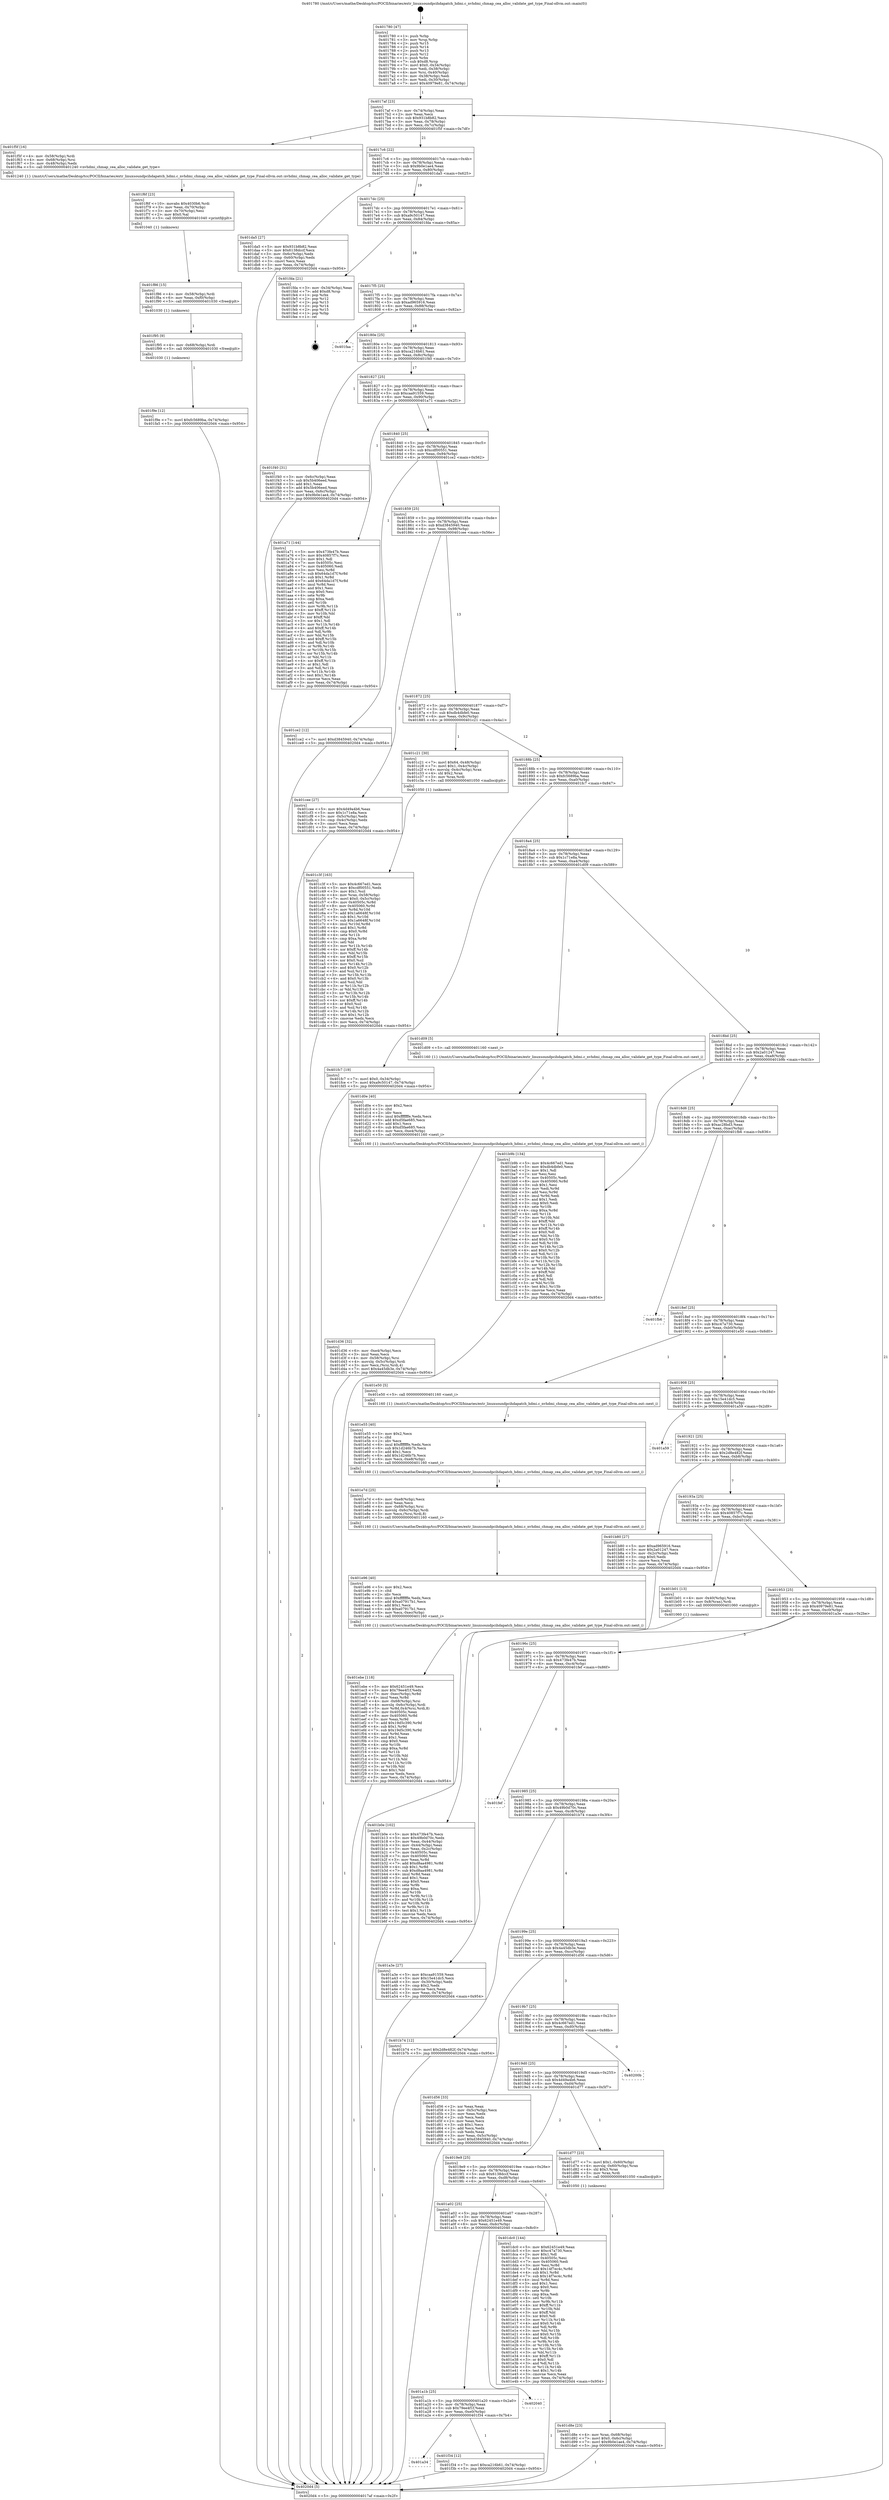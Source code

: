 digraph "0x401780" {
  label = "0x401780 (/mnt/c/Users/mathe/Desktop/tcc/POCII/binaries/extr_linuxsoundpcihdapatch_hdmi.c_nvhdmi_chmap_cea_alloc_validate_get_type_Final-ollvm.out::main(0))"
  labelloc = "t"
  node[shape=record]

  Entry [label="",width=0.3,height=0.3,shape=circle,fillcolor=black,style=filled]
  "0x4017af" [label="{
     0x4017af [23]\l
     | [instrs]\l
     &nbsp;&nbsp;0x4017af \<+3\>: mov -0x74(%rbp),%eax\l
     &nbsp;&nbsp;0x4017b2 \<+2\>: mov %eax,%ecx\l
     &nbsp;&nbsp;0x4017b4 \<+6\>: sub $0x931b8b82,%ecx\l
     &nbsp;&nbsp;0x4017ba \<+3\>: mov %eax,-0x78(%rbp)\l
     &nbsp;&nbsp;0x4017bd \<+3\>: mov %ecx,-0x7c(%rbp)\l
     &nbsp;&nbsp;0x4017c0 \<+6\>: je 0000000000401f5f \<main+0x7df\>\l
  }"]
  "0x401f5f" [label="{
     0x401f5f [16]\l
     | [instrs]\l
     &nbsp;&nbsp;0x401f5f \<+4\>: mov -0x58(%rbp),%rdi\l
     &nbsp;&nbsp;0x401f63 \<+4\>: mov -0x68(%rbp),%rsi\l
     &nbsp;&nbsp;0x401f67 \<+3\>: mov -0x48(%rbp),%edx\l
     &nbsp;&nbsp;0x401f6a \<+5\>: call 0000000000401240 \<nvhdmi_chmap_cea_alloc_validate_get_type\>\l
     | [calls]\l
     &nbsp;&nbsp;0x401240 \{1\} (/mnt/c/Users/mathe/Desktop/tcc/POCII/binaries/extr_linuxsoundpcihdapatch_hdmi.c_nvhdmi_chmap_cea_alloc_validate_get_type_Final-ollvm.out::nvhdmi_chmap_cea_alloc_validate_get_type)\l
  }"]
  "0x4017c6" [label="{
     0x4017c6 [22]\l
     | [instrs]\l
     &nbsp;&nbsp;0x4017c6 \<+5\>: jmp 00000000004017cb \<main+0x4b\>\l
     &nbsp;&nbsp;0x4017cb \<+3\>: mov -0x78(%rbp),%eax\l
     &nbsp;&nbsp;0x4017ce \<+5\>: sub $0x9b0e1ae4,%eax\l
     &nbsp;&nbsp;0x4017d3 \<+3\>: mov %eax,-0x80(%rbp)\l
     &nbsp;&nbsp;0x4017d6 \<+6\>: je 0000000000401da5 \<main+0x625\>\l
  }"]
  Exit [label="",width=0.3,height=0.3,shape=circle,fillcolor=black,style=filled,peripheries=2]
  "0x401da5" [label="{
     0x401da5 [27]\l
     | [instrs]\l
     &nbsp;&nbsp;0x401da5 \<+5\>: mov $0x931b8b82,%eax\l
     &nbsp;&nbsp;0x401daa \<+5\>: mov $0x6138dccf,%ecx\l
     &nbsp;&nbsp;0x401daf \<+3\>: mov -0x6c(%rbp),%edx\l
     &nbsp;&nbsp;0x401db2 \<+3\>: cmp -0x60(%rbp),%edx\l
     &nbsp;&nbsp;0x401db5 \<+3\>: cmovl %ecx,%eax\l
     &nbsp;&nbsp;0x401db8 \<+3\>: mov %eax,-0x74(%rbp)\l
     &nbsp;&nbsp;0x401dbb \<+5\>: jmp 00000000004020d4 \<main+0x954\>\l
  }"]
  "0x4017dc" [label="{
     0x4017dc [25]\l
     | [instrs]\l
     &nbsp;&nbsp;0x4017dc \<+5\>: jmp 00000000004017e1 \<main+0x61\>\l
     &nbsp;&nbsp;0x4017e1 \<+3\>: mov -0x78(%rbp),%eax\l
     &nbsp;&nbsp;0x4017e4 \<+5\>: sub $0xa9c50147,%eax\l
     &nbsp;&nbsp;0x4017e9 \<+6\>: mov %eax,-0x84(%rbp)\l
     &nbsp;&nbsp;0x4017ef \<+6\>: je 0000000000401fda \<main+0x85a\>\l
  }"]
  "0x401f9e" [label="{
     0x401f9e [12]\l
     | [instrs]\l
     &nbsp;&nbsp;0x401f9e \<+7\>: movl $0xfc5689ba,-0x74(%rbp)\l
     &nbsp;&nbsp;0x401fa5 \<+5\>: jmp 00000000004020d4 \<main+0x954\>\l
  }"]
  "0x401fda" [label="{
     0x401fda [21]\l
     | [instrs]\l
     &nbsp;&nbsp;0x401fda \<+3\>: mov -0x34(%rbp),%eax\l
     &nbsp;&nbsp;0x401fdd \<+7\>: add $0xd8,%rsp\l
     &nbsp;&nbsp;0x401fe4 \<+1\>: pop %rbx\l
     &nbsp;&nbsp;0x401fe5 \<+2\>: pop %r12\l
     &nbsp;&nbsp;0x401fe7 \<+2\>: pop %r13\l
     &nbsp;&nbsp;0x401fe9 \<+2\>: pop %r14\l
     &nbsp;&nbsp;0x401feb \<+2\>: pop %r15\l
     &nbsp;&nbsp;0x401fed \<+1\>: pop %rbp\l
     &nbsp;&nbsp;0x401fee \<+1\>: ret\l
  }"]
  "0x4017f5" [label="{
     0x4017f5 [25]\l
     | [instrs]\l
     &nbsp;&nbsp;0x4017f5 \<+5\>: jmp 00000000004017fa \<main+0x7a\>\l
     &nbsp;&nbsp;0x4017fa \<+3\>: mov -0x78(%rbp),%eax\l
     &nbsp;&nbsp;0x4017fd \<+5\>: sub $0xad965916,%eax\l
     &nbsp;&nbsp;0x401802 \<+6\>: mov %eax,-0x88(%rbp)\l
     &nbsp;&nbsp;0x401808 \<+6\>: je 0000000000401faa \<main+0x82a\>\l
  }"]
  "0x401f95" [label="{
     0x401f95 [9]\l
     | [instrs]\l
     &nbsp;&nbsp;0x401f95 \<+4\>: mov -0x68(%rbp),%rdi\l
     &nbsp;&nbsp;0x401f99 \<+5\>: call 0000000000401030 \<free@plt\>\l
     | [calls]\l
     &nbsp;&nbsp;0x401030 \{1\} (unknown)\l
  }"]
  "0x401faa" [label="{
     0x401faa\l
  }", style=dashed]
  "0x40180e" [label="{
     0x40180e [25]\l
     | [instrs]\l
     &nbsp;&nbsp;0x40180e \<+5\>: jmp 0000000000401813 \<main+0x93\>\l
     &nbsp;&nbsp;0x401813 \<+3\>: mov -0x78(%rbp),%eax\l
     &nbsp;&nbsp;0x401816 \<+5\>: sub $0xca216b61,%eax\l
     &nbsp;&nbsp;0x40181b \<+6\>: mov %eax,-0x8c(%rbp)\l
     &nbsp;&nbsp;0x401821 \<+6\>: je 0000000000401f40 \<main+0x7c0\>\l
  }"]
  "0x401f86" [label="{
     0x401f86 [15]\l
     | [instrs]\l
     &nbsp;&nbsp;0x401f86 \<+4\>: mov -0x58(%rbp),%rdi\l
     &nbsp;&nbsp;0x401f8a \<+6\>: mov %eax,-0xf0(%rbp)\l
     &nbsp;&nbsp;0x401f90 \<+5\>: call 0000000000401030 \<free@plt\>\l
     | [calls]\l
     &nbsp;&nbsp;0x401030 \{1\} (unknown)\l
  }"]
  "0x401f40" [label="{
     0x401f40 [31]\l
     | [instrs]\l
     &nbsp;&nbsp;0x401f40 \<+3\>: mov -0x6c(%rbp),%eax\l
     &nbsp;&nbsp;0x401f43 \<+5\>: sub $0x5b406eed,%eax\l
     &nbsp;&nbsp;0x401f48 \<+3\>: add $0x1,%eax\l
     &nbsp;&nbsp;0x401f4b \<+5\>: add $0x5b406eed,%eax\l
     &nbsp;&nbsp;0x401f50 \<+3\>: mov %eax,-0x6c(%rbp)\l
     &nbsp;&nbsp;0x401f53 \<+7\>: movl $0x9b0e1ae4,-0x74(%rbp)\l
     &nbsp;&nbsp;0x401f5a \<+5\>: jmp 00000000004020d4 \<main+0x954\>\l
  }"]
  "0x401827" [label="{
     0x401827 [25]\l
     | [instrs]\l
     &nbsp;&nbsp;0x401827 \<+5\>: jmp 000000000040182c \<main+0xac\>\l
     &nbsp;&nbsp;0x40182c \<+3\>: mov -0x78(%rbp),%eax\l
     &nbsp;&nbsp;0x40182f \<+5\>: sub $0xcaa91559,%eax\l
     &nbsp;&nbsp;0x401834 \<+6\>: mov %eax,-0x90(%rbp)\l
     &nbsp;&nbsp;0x40183a \<+6\>: je 0000000000401a71 \<main+0x2f1\>\l
  }"]
  "0x401f6f" [label="{
     0x401f6f [23]\l
     | [instrs]\l
     &nbsp;&nbsp;0x401f6f \<+10\>: movabs $0x4030b6,%rdi\l
     &nbsp;&nbsp;0x401f79 \<+3\>: mov %eax,-0x70(%rbp)\l
     &nbsp;&nbsp;0x401f7c \<+3\>: mov -0x70(%rbp),%esi\l
     &nbsp;&nbsp;0x401f7f \<+2\>: mov $0x0,%al\l
     &nbsp;&nbsp;0x401f81 \<+5\>: call 0000000000401040 \<printf@plt\>\l
     | [calls]\l
     &nbsp;&nbsp;0x401040 \{1\} (unknown)\l
  }"]
  "0x401a71" [label="{
     0x401a71 [144]\l
     | [instrs]\l
     &nbsp;&nbsp;0x401a71 \<+5\>: mov $0x473fe47b,%eax\l
     &nbsp;&nbsp;0x401a76 \<+5\>: mov $0x40857f7c,%ecx\l
     &nbsp;&nbsp;0x401a7b \<+2\>: mov $0x1,%dl\l
     &nbsp;&nbsp;0x401a7d \<+7\>: mov 0x40505c,%esi\l
     &nbsp;&nbsp;0x401a84 \<+7\>: mov 0x405060,%edi\l
     &nbsp;&nbsp;0x401a8b \<+3\>: mov %esi,%r8d\l
     &nbsp;&nbsp;0x401a8e \<+7\>: sub $0x64da1d7f,%r8d\l
     &nbsp;&nbsp;0x401a95 \<+4\>: sub $0x1,%r8d\l
     &nbsp;&nbsp;0x401a99 \<+7\>: add $0x64da1d7f,%r8d\l
     &nbsp;&nbsp;0x401aa0 \<+4\>: imul %r8d,%esi\l
     &nbsp;&nbsp;0x401aa4 \<+3\>: and $0x1,%esi\l
     &nbsp;&nbsp;0x401aa7 \<+3\>: cmp $0x0,%esi\l
     &nbsp;&nbsp;0x401aaa \<+4\>: sete %r9b\l
     &nbsp;&nbsp;0x401aae \<+3\>: cmp $0xa,%edi\l
     &nbsp;&nbsp;0x401ab1 \<+4\>: setl %r10b\l
     &nbsp;&nbsp;0x401ab5 \<+3\>: mov %r9b,%r11b\l
     &nbsp;&nbsp;0x401ab8 \<+4\>: xor $0xff,%r11b\l
     &nbsp;&nbsp;0x401abc \<+3\>: mov %r10b,%bl\l
     &nbsp;&nbsp;0x401abf \<+3\>: xor $0xff,%bl\l
     &nbsp;&nbsp;0x401ac2 \<+3\>: xor $0x1,%dl\l
     &nbsp;&nbsp;0x401ac5 \<+3\>: mov %r11b,%r14b\l
     &nbsp;&nbsp;0x401ac8 \<+4\>: and $0xff,%r14b\l
     &nbsp;&nbsp;0x401acc \<+3\>: and %dl,%r9b\l
     &nbsp;&nbsp;0x401acf \<+3\>: mov %bl,%r15b\l
     &nbsp;&nbsp;0x401ad2 \<+4\>: and $0xff,%r15b\l
     &nbsp;&nbsp;0x401ad6 \<+3\>: and %dl,%r10b\l
     &nbsp;&nbsp;0x401ad9 \<+3\>: or %r9b,%r14b\l
     &nbsp;&nbsp;0x401adc \<+3\>: or %r10b,%r15b\l
     &nbsp;&nbsp;0x401adf \<+3\>: xor %r15b,%r14b\l
     &nbsp;&nbsp;0x401ae2 \<+3\>: or %bl,%r11b\l
     &nbsp;&nbsp;0x401ae5 \<+4\>: xor $0xff,%r11b\l
     &nbsp;&nbsp;0x401ae9 \<+3\>: or $0x1,%dl\l
     &nbsp;&nbsp;0x401aec \<+3\>: and %dl,%r11b\l
     &nbsp;&nbsp;0x401aef \<+3\>: or %r11b,%r14b\l
     &nbsp;&nbsp;0x401af2 \<+4\>: test $0x1,%r14b\l
     &nbsp;&nbsp;0x401af6 \<+3\>: cmovne %ecx,%eax\l
     &nbsp;&nbsp;0x401af9 \<+3\>: mov %eax,-0x74(%rbp)\l
     &nbsp;&nbsp;0x401afc \<+5\>: jmp 00000000004020d4 \<main+0x954\>\l
  }"]
  "0x401840" [label="{
     0x401840 [25]\l
     | [instrs]\l
     &nbsp;&nbsp;0x401840 \<+5\>: jmp 0000000000401845 \<main+0xc5\>\l
     &nbsp;&nbsp;0x401845 \<+3\>: mov -0x78(%rbp),%eax\l
     &nbsp;&nbsp;0x401848 \<+5\>: sub $0xcdf00551,%eax\l
     &nbsp;&nbsp;0x40184d \<+6\>: mov %eax,-0x94(%rbp)\l
     &nbsp;&nbsp;0x401853 \<+6\>: je 0000000000401ce2 \<main+0x562\>\l
  }"]
  "0x401a34" [label="{
     0x401a34\l
  }", style=dashed]
  "0x401ce2" [label="{
     0x401ce2 [12]\l
     | [instrs]\l
     &nbsp;&nbsp;0x401ce2 \<+7\>: movl $0xd3845940,-0x74(%rbp)\l
     &nbsp;&nbsp;0x401ce9 \<+5\>: jmp 00000000004020d4 \<main+0x954\>\l
  }"]
  "0x401859" [label="{
     0x401859 [25]\l
     | [instrs]\l
     &nbsp;&nbsp;0x401859 \<+5\>: jmp 000000000040185e \<main+0xde\>\l
     &nbsp;&nbsp;0x40185e \<+3\>: mov -0x78(%rbp),%eax\l
     &nbsp;&nbsp;0x401861 \<+5\>: sub $0xd3845940,%eax\l
     &nbsp;&nbsp;0x401866 \<+6\>: mov %eax,-0x98(%rbp)\l
     &nbsp;&nbsp;0x40186c \<+6\>: je 0000000000401cee \<main+0x56e\>\l
  }"]
  "0x401f34" [label="{
     0x401f34 [12]\l
     | [instrs]\l
     &nbsp;&nbsp;0x401f34 \<+7\>: movl $0xca216b61,-0x74(%rbp)\l
     &nbsp;&nbsp;0x401f3b \<+5\>: jmp 00000000004020d4 \<main+0x954\>\l
  }"]
  "0x401cee" [label="{
     0x401cee [27]\l
     | [instrs]\l
     &nbsp;&nbsp;0x401cee \<+5\>: mov $0x4d49a4b6,%eax\l
     &nbsp;&nbsp;0x401cf3 \<+5\>: mov $0x1c71e8a,%ecx\l
     &nbsp;&nbsp;0x401cf8 \<+3\>: mov -0x5c(%rbp),%edx\l
     &nbsp;&nbsp;0x401cfb \<+3\>: cmp -0x4c(%rbp),%edx\l
     &nbsp;&nbsp;0x401cfe \<+3\>: cmovl %ecx,%eax\l
     &nbsp;&nbsp;0x401d01 \<+3\>: mov %eax,-0x74(%rbp)\l
     &nbsp;&nbsp;0x401d04 \<+5\>: jmp 00000000004020d4 \<main+0x954\>\l
  }"]
  "0x401872" [label="{
     0x401872 [25]\l
     | [instrs]\l
     &nbsp;&nbsp;0x401872 \<+5\>: jmp 0000000000401877 \<main+0xf7\>\l
     &nbsp;&nbsp;0x401877 \<+3\>: mov -0x78(%rbp),%eax\l
     &nbsp;&nbsp;0x40187a \<+5\>: sub $0xdb4dbfe0,%eax\l
     &nbsp;&nbsp;0x40187f \<+6\>: mov %eax,-0x9c(%rbp)\l
     &nbsp;&nbsp;0x401885 \<+6\>: je 0000000000401c21 \<main+0x4a1\>\l
  }"]
  "0x401a1b" [label="{
     0x401a1b [25]\l
     | [instrs]\l
     &nbsp;&nbsp;0x401a1b \<+5\>: jmp 0000000000401a20 \<main+0x2a0\>\l
     &nbsp;&nbsp;0x401a20 \<+3\>: mov -0x78(%rbp),%eax\l
     &nbsp;&nbsp;0x401a23 \<+5\>: sub $0x79ee4f1f,%eax\l
     &nbsp;&nbsp;0x401a28 \<+6\>: mov %eax,-0xe0(%rbp)\l
     &nbsp;&nbsp;0x401a2e \<+6\>: je 0000000000401f34 \<main+0x7b4\>\l
  }"]
  "0x401c21" [label="{
     0x401c21 [30]\l
     | [instrs]\l
     &nbsp;&nbsp;0x401c21 \<+7\>: movl $0x64,-0x48(%rbp)\l
     &nbsp;&nbsp;0x401c28 \<+7\>: movl $0x1,-0x4c(%rbp)\l
     &nbsp;&nbsp;0x401c2f \<+4\>: movslq -0x4c(%rbp),%rax\l
     &nbsp;&nbsp;0x401c33 \<+4\>: shl $0x2,%rax\l
     &nbsp;&nbsp;0x401c37 \<+3\>: mov %rax,%rdi\l
     &nbsp;&nbsp;0x401c3a \<+5\>: call 0000000000401050 \<malloc@plt\>\l
     | [calls]\l
     &nbsp;&nbsp;0x401050 \{1\} (unknown)\l
  }"]
  "0x40188b" [label="{
     0x40188b [25]\l
     | [instrs]\l
     &nbsp;&nbsp;0x40188b \<+5\>: jmp 0000000000401890 \<main+0x110\>\l
     &nbsp;&nbsp;0x401890 \<+3\>: mov -0x78(%rbp),%eax\l
     &nbsp;&nbsp;0x401893 \<+5\>: sub $0xfc5689ba,%eax\l
     &nbsp;&nbsp;0x401898 \<+6\>: mov %eax,-0xa0(%rbp)\l
     &nbsp;&nbsp;0x40189e \<+6\>: je 0000000000401fc7 \<main+0x847\>\l
  }"]
  "0x402040" [label="{
     0x402040\l
  }", style=dashed]
  "0x401fc7" [label="{
     0x401fc7 [19]\l
     | [instrs]\l
     &nbsp;&nbsp;0x401fc7 \<+7\>: movl $0x0,-0x34(%rbp)\l
     &nbsp;&nbsp;0x401fce \<+7\>: movl $0xa9c50147,-0x74(%rbp)\l
     &nbsp;&nbsp;0x401fd5 \<+5\>: jmp 00000000004020d4 \<main+0x954\>\l
  }"]
  "0x4018a4" [label="{
     0x4018a4 [25]\l
     | [instrs]\l
     &nbsp;&nbsp;0x4018a4 \<+5\>: jmp 00000000004018a9 \<main+0x129\>\l
     &nbsp;&nbsp;0x4018a9 \<+3\>: mov -0x78(%rbp),%eax\l
     &nbsp;&nbsp;0x4018ac \<+5\>: sub $0x1c71e8a,%eax\l
     &nbsp;&nbsp;0x4018b1 \<+6\>: mov %eax,-0xa4(%rbp)\l
     &nbsp;&nbsp;0x4018b7 \<+6\>: je 0000000000401d09 \<main+0x589\>\l
  }"]
  "0x401ebe" [label="{
     0x401ebe [118]\l
     | [instrs]\l
     &nbsp;&nbsp;0x401ebe \<+5\>: mov $0x62451e49,%ecx\l
     &nbsp;&nbsp;0x401ec3 \<+5\>: mov $0x79ee4f1f,%edx\l
     &nbsp;&nbsp;0x401ec8 \<+7\>: mov -0xec(%rbp),%r8d\l
     &nbsp;&nbsp;0x401ecf \<+4\>: imul %eax,%r8d\l
     &nbsp;&nbsp;0x401ed3 \<+4\>: mov -0x68(%rbp),%rsi\l
     &nbsp;&nbsp;0x401ed7 \<+4\>: movslq -0x6c(%rbp),%rdi\l
     &nbsp;&nbsp;0x401edb \<+5\>: mov %r8d,0x4(%rsi,%rdi,8)\l
     &nbsp;&nbsp;0x401ee0 \<+7\>: mov 0x40505c,%eax\l
     &nbsp;&nbsp;0x401ee7 \<+8\>: mov 0x405060,%r8d\l
     &nbsp;&nbsp;0x401eef \<+3\>: mov %eax,%r9d\l
     &nbsp;&nbsp;0x401ef2 \<+7\>: add $0x19d5c390,%r9d\l
     &nbsp;&nbsp;0x401ef9 \<+4\>: sub $0x1,%r9d\l
     &nbsp;&nbsp;0x401efd \<+7\>: sub $0x19d5c390,%r9d\l
     &nbsp;&nbsp;0x401f04 \<+4\>: imul %r9d,%eax\l
     &nbsp;&nbsp;0x401f08 \<+3\>: and $0x1,%eax\l
     &nbsp;&nbsp;0x401f0b \<+3\>: cmp $0x0,%eax\l
     &nbsp;&nbsp;0x401f0e \<+4\>: sete %r10b\l
     &nbsp;&nbsp;0x401f12 \<+4\>: cmp $0xa,%r8d\l
     &nbsp;&nbsp;0x401f16 \<+4\>: setl %r11b\l
     &nbsp;&nbsp;0x401f1a \<+3\>: mov %r10b,%bl\l
     &nbsp;&nbsp;0x401f1d \<+3\>: and %r11b,%bl\l
     &nbsp;&nbsp;0x401f20 \<+3\>: xor %r11b,%r10b\l
     &nbsp;&nbsp;0x401f23 \<+3\>: or %r10b,%bl\l
     &nbsp;&nbsp;0x401f26 \<+3\>: test $0x1,%bl\l
     &nbsp;&nbsp;0x401f29 \<+3\>: cmovne %edx,%ecx\l
     &nbsp;&nbsp;0x401f2c \<+3\>: mov %ecx,-0x74(%rbp)\l
     &nbsp;&nbsp;0x401f2f \<+5\>: jmp 00000000004020d4 \<main+0x954\>\l
  }"]
  "0x401d09" [label="{
     0x401d09 [5]\l
     | [instrs]\l
     &nbsp;&nbsp;0x401d09 \<+5\>: call 0000000000401160 \<next_i\>\l
     | [calls]\l
     &nbsp;&nbsp;0x401160 \{1\} (/mnt/c/Users/mathe/Desktop/tcc/POCII/binaries/extr_linuxsoundpcihdapatch_hdmi.c_nvhdmi_chmap_cea_alloc_validate_get_type_Final-ollvm.out::next_i)\l
  }"]
  "0x4018bd" [label="{
     0x4018bd [25]\l
     | [instrs]\l
     &nbsp;&nbsp;0x4018bd \<+5\>: jmp 00000000004018c2 \<main+0x142\>\l
     &nbsp;&nbsp;0x4018c2 \<+3\>: mov -0x78(%rbp),%eax\l
     &nbsp;&nbsp;0x4018c5 \<+5\>: sub $0x2a01247,%eax\l
     &nbsp;&nbsp;0x4018ca \<+6\>: mov %eax,-0xa8(%rbp)\l
     &nbsp;&nbsp;0x4018d0 \<+6\>: je 0000000000401b9b \<main+0x41b\>\l
  }"]
  "0x401e96" [label="{
     0x401e96 [40]\l
     | [instrs]\l
     &nbsp;&nbsp;0x401e96 \<+5\>: mov $0x2,%ecx\l
     &nbsp;&nbsp;0x401e9b \<+1\>: cltd\l
     &nbsp;&nbsp;0x401e9c \<+2\>: idiv %ecx\l
     &nbsp;&nbsp;0x401e9e \<+6\>: imul $0xfffffffe,%edx,%ecx\l
     &nbsp;&nbsp;0x401ea4 \<+6\>: add $0xa07917b1,%ecx\l
     &nbsp;&nbsp;0x401eaa \<+3\>: add $0x1,%ecx\l
     &nbsp;&nbsp;0x401ead \<+6\>: sub $0xa07917b1,%ecx\l
     &nbsp;&nbsp;0x401eb3 \<+6\>: mov %ecx,-0xec(%rbp)\l
     &nbsp;&nbsp;0x401eb9 \<+5\>: call 0000000000401160 \<next_i\>\l
     | [calls]\l
     &nbsp;&nbsp;0x401160 \{1\} (/mnt/c/Users/mathe/Desktop/tcc/POCII/binaries/extr_linuxsoundpcihdapatch_hdmi.c_nvhdmi_chmap_cea_alloc_validate_get_type_Final-ollvm.out::next_i)\l
  }"]
  "0x401b9b" [label="{
     0x401b9b [134]\l
     | [instrs]\l
     &nbsp;&nbsp;0x401b9b \<+5\>: mov $0x4c667ed1,%eax\l
     &nbsp;&nbsp;0x401ba0 \<+5\>: mov $0xdb4dbfe0,%ecx\l
     &nbsp;&nbsp;0x401ba5 \<+2\>: mov $0x1,%dl\l
     &nbsp;&nbsp;0x401ba7 \<+2\>: xor %esi,%esi\l
     &nbsp;&nbsp;0x401ba9 \<+7\>: mov 0x40505c,%edi\l
     &nbsp;&nbsp;0x401bb0 \<+8\>: mov 0x405060,%r8d\l
     &nbsp;&nbsp;0x401bb8 \<+3\>: sub $0x1,%esi\l
     &nbsp;&nbsp;0x401bbb \<+3\>: mov %edi,%r9d\l
     &nbsp;&nbsp;0x401bbe \<+3\>: add %esi,%r9d\l
     &nbsp;&nbsp;0x401bc1 \<+4\>: imul %r9d,%edi\l
     &nbsp;&nbsp;0x401bc5 \<+3\>: and $0x1,%edi\l
     &nbsp;&nbsp;0x401bc8 \<+3\>: cmp $0x0,%edi\l
     &nbsp;&nbsp;0x401bcb \<+4\>: sete %r10b\l
     &nbsp;&nbsp;0x401bcf \<+4\>: cmp $0xa,%r8d\l
     &nbsp;&nbsp;0x401bd3 \<+4\>: setl %r11b\l
     &nbsp;&nbsp;0x401bd7 \<+3\>: mov %r10b,%bl\l
     &nbsp;&nbsp;0x401bda \<+3\>: xor $0xff,%bl\l
     &nbsp;&nbsp;0x401bdd \<+3\>: mov %r11b,%r14b\l
     &nbsp;&nbsp;0x401be0 \<+4\>: xor $0xff,%r14b\l
     &nbsp;&nbsp;0x401be4 \<+3\>: xor $0x0,%dl\l
     &nbsp;&nbsp;0x401be7 \<+3\>: mov %bl,%r15b\l
     &nbsp;&nbsp;0x401bea \<+4\>: and $0x0,%r15b\l
     &nbsp;&nbsp;0x401bee \<+3\>: and %dl,%r10b\l
     &nbsp;&nbsp;0x401bf1 \<+3\>: mov %r14b,%r12b\l
     &nbsp;&nbsp;0x401bf4 \<+4\>: and $0x0,%r12b\l
     &nbsp;&nbsp;0x401bf8 \<+3\>: and %dl,%r11b\l
     &nbsp;&nbsp;0x401bfb \<+3\>: or %r10b,%r15b\l
     &nbsp;&nbsp;0x401bfe \<+3\>: or %r11b,%r12b\l
     &nbsp;&nbsp;0x401c01 \<+3\>: xor %r12b,%r15b\l
     &nbsp;&nbsp;0x401c04 \<+3\>: or %r14b,%bl\l
     &nbsp;&nbsp;0x401c07 \<+3\>: xor $0xff,%bl\l
     &nbsp;&nbsp;0x401c0a \<+3\>: or $0x0,%dl\l
     &nbsp;&nbsp;0x401c0d \<+2\>: and %dl,%bl\l
     &nbsp;&nbsp;0x401c0f \<+3\>: or %bl,%r15b\l
     &nbsp;&nbsp;0x401c12 \<+4\>: test $0x1,%r15b\l
     &nbsp;&nbsp;0x401c16 \<+3\>: cmovne %ecx,%eax\l
     &nbsp;&nbsp;0x401c19 \<+3\>: mov %eax,-0x74(%rbp)\l
     &nbsp;&nbsp;0x401c1c \<+5\>: jmp 00000000004020d4 \<main+0x954\>\l
  }"]
  "0x4018d6" [label="{
     0x4018d6 [25]\l
     | [instrs]\l
     &nbsp;&nbsp;0x4018d6 \<+5\>: jmp 00000000004018db \<main+0x15b\>\l
     &nbsp;&nbsp;0x4018db \<+3\>: mov -0x78(%rbp),%eax\l
     &nbsp;&nbsp;0x4018de \<+5\>: sub $0xac28bd3,%eax\l
     &nbsp;&nbsp;0x4018e3 \<+6\>: mov %eax,-0xac(%rbp)\l
     &nbsp;&nbsp;0x4018e9 \<+6\>: je 0000000000401fb6 \<main+0x836\>\l
  }"]
  "0x401e7d" [label="{
     0x401e7d [25]\l
     | [instrs]\l
     &nbsp;&nbsp;0x401e7d \<+6\>: mov -0xe8(%rbp),%ecx\l
     &nbsp;&nbsp;0x401e83 \<+3\>: imul %eax,%ecx\l
     &nbsp;&nbsp;0x401e86 \<+4\>: mov -0x68(%rbp),%rsi\l
     &nbsp;&nbsp;0x401e8a \<+4\>: movslq -0x6c(%rbp),%rdi\l
     &nbsp;&nbsp;0x401e8e \<+3\>: mov %ecx,(%rsi,%rdi,8)\l
     &nbsp;&nbsp;0x401e91 \<+5\>: call 0000000000401160 \<next_i\>\l
     | [calls]\l
     &nbsp;&nbsp;0x401160 \{1\} (/mnt/c/Users/mathe/Desktop/tcc/POCII/binaries/extr_linuxsoundpcihdapatch_hdmi.c_nvhdmi_chmap_cea_alloc_validate_get_type_Final-ollvm.out::next_i)\l
  }"]
  "0x401fb6" [label="{
     0x401fb6\l
  }", style=dashed]
  "0x4018ef" [label="{
     0x4018ef [25]\l
     | [instrs]\l
     &nbsp;&nbsp;0x4018ef \<+5\>: jmp 00000000004018f4 \<main+0x174\>\l
     &nbsp;&nbsp;0x4018f4 \<+3\>: mov -0x78(%rbp),%eax\l
     &nbsp;&nbsp;0x4018f7 \<+5\>: sub $0xc47a730,%eax\l
     &nbsp;&nbsp;0x4018fc \<+6\>: mov %eax,-0xb0(%rbp)\l
     &nbsp;&nbsp;0x401902 \<+6\>: je 0000000000401e50 \<main+0x6d0\>\l
  }"]
  "0x401e55" [label="{
     0x401e55 [40]\l
     | [instrs]\l
     &nbsp;&nbsp;0x401e55 \<+5\>: mov $0x2,%ecx\l
     &nbsp;&nbsp;0x401e5a \<+1\>: cltd\l
     &nbsp;&nbsp;0x401e5b \<+2\>: idiv %ecx\l
     &nbsp;&nbsp;0x401e5d \<+6\>: imul $0xfffffffe,%edx,%ecx\l
     &nbsp;&nbsp;0x401e63 \<+6\>: sub $0x1d246b7b,%ecx\l
     &nbsp;&nbsp;0x401e69 \<+3\>: add $0x1,%ecx\l
     &nbsp;&nbsp;0x401e6c \<+6\>: add $0x1d246b7b,%ecx\l
     &nbsp;&nbsp;0x401e72 \<+6\>: mov %ecx,-0xe8(%rbp)\l
     &nbsp;&nbsp;0x401e78 \<+5\>: call 0000000000401160 \<next_i\>\l
     | [calls]\l
     &nbsp;&nbsp;0x401160 \{1\} (/mnt/c/Users/mathe/Desktop/tcc/POCII/binaries/extr_linuxsoundpcihdapatch_hdmi.c_nvhdmi_chmap_cea_alloc_validate_get_type_Final-ollvm.out::next_i)\l
  }"]
  "0x401e50" [label="{
     0x401e50 [5]\l
     | [instrs]\l
     &nbsp;&nbsp;0x401e50 \<+5\>: call 0000000000401160 \<next_i\>\l
     | [calls]\l
     &nbsp;&nbsp;0x401160 \{1\} (/mnt/c/Users/mathe/Desktop/tcc/POCII/binaries/extr_linuxsoundpcihdapatch_hdmi.c_nvhdmi_chmap_cea_alloc_validate_get_type_Final-ollvm.out::next_i)\l
  }"]
  "0x401908" [label="{
     0x401908 [25]\l
     | [instrs]\l
     &nbsp;&nbsp;0x401908 \<+5\>: jmp 000000000040190d \<main+0x18d\>\l
     &nbsp;&nbsp;0x40190d \<+3\>: mov -0x78(%rbp),%eax\l
     &nbsp;&nbsp;0x401910 \<+5\>: sub $0x15e41dc5,%eax\l
     &nbsp;&nbsp;0x401915 \<+6\>: mov %eax,-0xb4(%rbp)\l
     &nbsp;&nbsp;0x40191b \<+6\>: je 0000000000401a59 \<main+0x2d9\>\l
  }"]
  "0x401a02" [label="{
     0x401a02 [25]\l
     | [instrs]\l
     &nbsp;&nbsp;0x401a02 \<+5\>: jmp 0000000000401a07 \<main+0x287\>\l
     &nbsp;&nbsp;0x401a07 \<+3\>: mov -0x78(%rbp),%eax\l
     &nbsp;&nbsp;0x401a0a \<+5\>: sub $0x62451e49,%eax\l
     &nbsp;&nbsp;0x401a0f \<+6\>: mov %eax,-0xdc(%rbp)\l
     &nbsp;&nbsp;0x401a15 \<+6\>: je 0000000000402040 \<main+0x8c0\>\l
  }"]
  "0x401a59" [label="{
     0x401a59\l
  }", style=dashed]
  "0x401921" [label="{
     0x401921 [25]\l
     | [instrs]\l
     &nbsp;&nbsp;0x401921 \<+5\>: jmp 0000000000401926 \<main+0x1a6\>\l
     &nbsp;&nbsp;0x401926 \<+3\>: mov -0x78(%rbp),%eax\l
     &nbsp;&nbsp;0x401929 \<+5\>: sub $0x2d8e482f,%eax\l
     &nbsp;&nbsp;0x40192e \<+6\>: mov %eax,-0xb8(%rbp)\l
     &nbsp;&nbsp;0x401934 \<+6\>: je 0000000000401b80 \<main+0x400\>\l
  }"]
  "0x401dc0" [label="{
     0x401dc0 [144]\l
     | [instrs]\l
     &nbsp;&nbsp;0x401dc0 \<+5\>: mov $0x62451e49,%eax\l
     &nbsp;&nbsp;0x401dc5 \<+5\>: mov $0xc47a730,%ecx\l
     &nbsp;&nbsp;0x401dca \<+2\>: mov $0x1,%dl\l
     &nbsp;&nbsp;0x401dcc \<+7\>: mov 0x40505c,%esi\l
     &nbsp;&nbsp;0x401dd3 \<+7\>: mov 0x405060,%edi\l
     &nbsp;&nbsp;0x401dda \<+3\>: mov %esi,%r8d\l
     &nbsp;&nbsp;0x401ddd \<+7\>: add $0x14f7ec4c,%r8d\l
     &nbsp;&nbsp;0x401de4 \<+4\>: sub $0x1,%r8d\l
     &nbsp;&nbsp;0x401de8 \<+7\>: sub $0x14f7ec4c,%r8d\l
     &nbsp;&nbsp;0x401def \<+4\>: imul %r8d,%esi\l
     &nbsp;&nbsp;0x401df3 \<+3\>: and $0x1,%esi\l
     &nbsp;&nbsp;0x401df6 \<+3\>: cmp $0x0,%esi\l
     &nbsp;&nbsp;0x401df9 \<+4\>: sete %r9b\l
     &nbsp;&nbsp;0x401dfd \<+3\>: cmp $0xa,%edi\l
     &nbsp;&nbsp;0x401e00 \<+4\>: setl %r10b\l
     &nbsp;&nbsp;0x401e04 \<+3\>: mov %r9b,%r11b\l
     &nbsp;&nbsp;0x401e07 \<+4\>: xor $0xff,%r11b\l
     &nbsp;&nbsp;0x401e0b \<+3\>: mov %r10b,%bl\l
     &nbsp;&nbsp;0x401e0e \<+3\>: xor $0xff,%bl\l
     &nbsp;&nbsp;0x401e11 \<+3\>: xor $0x0,%dl\l
     &nbsp;&nbsp;0x401e14 \<+3\>: mov %r11b,%r14b\l
     &nbsp;&nbsp;0x401e17 \<+4\>: and $0x0,%r14b\l
     &nbsp;&nbsp;0x401e1b \<+3\>: and %dl,%r9b\l
     &nbsp;&nbsp;0x401e1e \<+3\>: mov %bl,%r15b\l
     &nbsp;&nbsp;0x401e21 \<+4\>: and $0x0,%r15b\l
     &nbsp;&nbsp;0x401e25 \<+3\>: and %dl,%r10b\l
     &nbsp;&nbsp;0x401e28 \<+3\>: or %r9b,%r14b\l
     &nbsp;&nbsp;0x401e2b \<+3\>: or %r10b,%r15b\l
     &nbsp;&nbsp;0x401e2e \<+3\>: xor %r15b,%r14b\l
     &nbsp;&nbsp;0x401e31 \<+3\>: or %bl,%r11b\l
     &nbsp;&nbsp;0x401e34 \<+4\>: xor $0xff,%r11b\l
     &nbsp;&nbsp;0x401e38 \<+3\>: or $0x0,%dl\l
     &nbsp;&nbsp;0x401e3b \<+3\>: and %dl,%r11b\l
     &nbsp;&nbsp;0x401e3e \<+3\>: or %r11b,%r14b\l
     &nbsp;&nbsp;0x401e41 \<+4\>: test $0x1,%r14b\l
     &nbsp;&nbsp;0x401e45 \<+3\>: cmovne %ecx,%eax\l
     &nbsp;&nbsp;0x401e48 \<+3\>: mov %eax,-0x74(%rbp)\l
     &nbsp;&nbsp;0x401e4b \<+5\>: jmp 00000000004020d4 \<main+0x954\>\l
  }"]
  "0x401b80" [label="{
     0x401b80 [27]\l
     | [instrs]\l
     &nbsp;&nbsp;0x401b80 \<+5\>: mov $0xad965916,%eax\l
     &nbsp;&nbsp;0x401b85 \<+5\>: mov $0x2a01247,%ecx\l
     &nbsp;&nbsp;0x401b8a \<+3\>: mov -0x2c(%rbp),%edx\l
     &nbsp;&nbsp;0x401b8d \<+3\>: cmp $0x0,%edx\l
     &nbsp;&nbsp;0x401b90 \<+3\>: cmove %ecx,%eax\l
     &nbsp;&nbsp;0x401b93 \<+3\>: mov %eax,-0x74(%rbp)\l
     &nbsp;&nbsp;0x401b96 \<+5\>: jmp 00000000004020d4 \<main+0x954\>\l
  }"]
  "0x40193a" [label="{
     0x40193a [25]\l
     | [instrs]\l
     &nbsp;&nbsp;0x40193a \<+5\>: jmp 000000000040193f \<main+0x1bf\>\l
     &nbsp;&nbsp;0x40193f \<+3\>: mov -0x78(%rbp),%eax\l
     &nbsp;&nbsp;0x401942 \<+5\>: sub $0x40857f7c,%eax\l
     &nbsp;&nbsp;0x401947 \<+6\>: mov %eax,-0xbc(%rbp)\l
     &nbsp;&nbsp;0x40194d \<+6\>: je 0000000000401b01 \<main+0x381\>\l
  }"]
  "0x401d8e" [label="{
     0x401d8e [23]\l
     | [instrs]\l
     &nbsp;&nbsp;0x401d8e \<+4\>: mov %rax,-0x68(%rbp)\l
     &nbsp;&nbsp;0x401d92 \<+7\>: movl $0x0,-0x6c(%rbp)\l
     &nbsp;&nbsp;0x401d99 \<+7\>: movl $0x9b0e1ae4,-0x74(%rbp)\l
     &nbsp;&nbsp;0x401da0 \<+5\>: jmp 00000000004020d4 \<main+0x954\>\l
  }"]
  "0x401b01" [label="{
     0x401b01 [13]\l
     | [instrs]\l
     &nbsp;&nbsp;0x401b01 \<+4\>: mov -0x40(%rbp),%rax\l
     &nbsp;&nbsp;0x401b05 \<+4\>: mov 0x8(%rax),%rdi\l
     &nbsp;&nbsp;0x401b09 \<+5\>: call 0000000000401060 \<atoi@plt\>\l
     | [calls]\l
     &nbsp;&nbsp;0x401060 \{1\} (unknown)\l
  }"]
  "0x401953" [label="{
     0x401953 [25]\l
     | [instrs]\l
     &nbsp;&nbsp;0x401953 \<+5\>: jmp 0000000000401958 \<main+0x1d8\>\l
     &nbsp;&nbsp;0x401958 \<+3\>: mov -0x78(%rbp),%eax\l
     &nbsp;&nbsp;0x40195b \<+5\>: sub $0x40979e81,%eax\l
     &nbsp;&nbsp;0x401960 \<+6\>: mov %eax,-0xc0(%rbp)\l
     &nbsp;&nbsp;0x401966 \<+6\>: je 0000000000401a3e \<main+0x2be\>\l
  }"]
  "0x4019e9" [label="{
     0x4019e9 [25]\l
     | [instrs]\l
     &nbsp;&nbsp;0x4019e9 \<+5\>: jmp 00000000004019ee \<main+0x26e\>\l
     &nbsp;&nbsp;0x4019ee \<+3\>: mov -0x78(%rbp),%eax\l
     &nbsp;&nbsp;0x4019f1 \<+5\>: sub $0x6138dccf,%eax\l
     &nbsp;&nbsp;0x4019f6 \<+6\>: mov %eax,-0xd8(%rbp)\l
     &nbsp;&nbsp;0x4019fc \<+6\>: je 0000000000401dc0 \<main+0x640\>\l
  }"]
  "0x401a3e" [label="{
     0x401a3e [27]\l
     | [instrs]\l
     &nbsp;&nbsp;0x401a3e \<+5\>: mov $0xcaa91559,%eax\l
     &nbsp;&nbsp;0x401a43 \<+5\>: mov $0x15e41dc5,%ecx\l
     &nbsp;&nbsp;0x401a48 \<+3\>: mov -0x30(%rbp),%edx\l
     &nbsp;&nbsp;0x401a4b \<+3\>: cmp $0x2,%edx\l
     &nbsp;&nbsp;0x401a4e \<+3\>: cmovne %ecx,%eax\l
     &nbsp;&nbsp;0x401a51 \<+3\>: mov %eax,-0x74(%rbp)\l
     &nbsp;&nbsp;0x401a54 \<+5\>: jmp 00000000004020d4 \<main+0x954\>\l
  }"]
  "0x40196c" [label="{
     0x40196c [25]\l
     | [instrs]\l
     &nbsp;&nbsp;0x40196c \<+5\>: jmp 0000000000401971 \<main+0x1f1\>\l
     &nbsp;&nbsp;0x401971 \<+3\>: mov -0x78(%rbp),%eax\l
     &nbsp;&nbsp;0x401974 \<+5\>: sub $0x473fe47b,%eax\l
     &nbsp;&nbsp;0x401979 \<+6\>: mov %eax,-0xc4(%rbp)\l
     &nbsp;&nbsp;0x40197f \<+6\>: je 0000000000401fef \<main+0x86f\>\l
  }"]
  "0x4020d4" [label="{
     0x4020d4 [5]\l
     | [instrs]\l
     &nbsp;&nbsp;0x4020d4 \<+5\>: jmp 00000000004017af \<main+0x2f\>\l
  }"]
  "0x401780" [label="{
     0x401780 [47]\l
     | [instrs]\l
     &nbsp;&nbsp;0x401780 \<+1\>: push %rbp\l
     &nbsp;&nbsp;0x401781 \<+3\>: mov %rsp,%rbp\l
     &nbsp;&nbsp;0x401784 \<+2\>: push %r15\l
     &nbsp;&nbsp;0x401786 \<+2\>: push %r14\l
     &nbsp;&nbsp;0x401788 \<+2\>: push %r13\l
     &nbsp;&nbsp;0x40178a \<+2\>: push %r12\l
     &nbsp;&nbsp;0x40178c \<+1\>: push %rbx\l
     &nbsp;&nbsp;0x40178d \<+7\>: sub $0xd8,%rsp\l
     &nbsp;&nbsp;0x401794 \<+7\>: movl $0x0,-0x34(%rbp)\l
     &nbsp;&nbsp;0x40179b \<+3\>: mov %edi,-0x38(%rbp)\l
     &nbsp;&nbsp;0x40179e \<+4\>: mov %rsi,-0x40(%rbp)\l
     &nbsp;&nbsp;0x4017a2 \<+3\>: mov -0x38(%rbp),%edi\l
     &nbsp;&nbsp;0x4017a5 \<+3\>: mov %edi,-0x30(%rbp)\l
     &nbsp;&nbsp;0x4017a8 \<+7\>: movl $0x40979e81,-0x74(%rbp)\l
  }"]
  "0x401b0e" [label="{
     0x401b0e [102]\l
     | [instrs]\l
     &nbsp;&nbsp;0x401b0e \<+5\>: mov $0x473fe47b,%ecx\l
     &nbsp;&nbsp;0x401b13 \<+5\>: mov $0x49b0d70c,%edx\l
     &nbsp;&nbsp;0x401b18 \<+3\>: mov %eax,-0x44(%rbp)\l
     &nbsp;&nbsp;0x401b1b \<+3\>: mov -0x44(%rbp),%eax\l
     &nbsp;&nbsp;0x401b1e \<+3\>: mov %eax,-0x2c(%rbp)\l
     &nbsp;&nbsp;0x401b21 \<+7\>: mov 0x40505c,%eax\l
     &nbsp;&nbsp;0x401b28 \<+7\>: mov 0x405060,%esi\l
     &nbsp;&nbsp;0x401b2f \<+3\>: mov %eax,%r8d\l
     &nbsp;&nbsp;0x401b32 \<+7\>: add $0xd8aa4981,%r8d\l
     &nbsp;&nbsp;0x401b39 \<+4\>: sub $0x1,%r8d\l
     &nbsp;&nbsp;0x401b3d \<+7\>: sub $0xd8aa4981,%r8d\l
     &nbsp;&nbsp;0x401b44 \<+4\>: imul %r8d,%eax\l
     &nbsp;&nbsp;0x401b48 \<+3\>: and $0x1,%eax\l
     &nbsp;&nbsp;0x401b4b \<+3\>: cmp $0x0,%eax\l
     &nbsp;&nbsp;0x401b4e \<+4\>: sete %r9b\l
     &nbsp;&nbsp;0x401b52 \<+3\>: cmp $0xa,%esi\l
     &nbsp;&nbsp;0x401b55 \<+4\>: setl %r10b\l
     &nbsp;&nbsp;0x401b59 \<+3\>: mov %r9b,%r11b\l
     &nbsp;&nbsp;0x401b5c \<+3\>: and %r10b,%r11b\l
     &nbsp;&nbsp;0x401b5f \<+3\>: xor %r10b,%r9b\l
     &nbsp;&nbsp;0x401b62 \<+3\>: or %r9b,%r11b\l
     &nbsp;&nbsp;0x401b65 \<+4\>: test $0x1,%r11b\l
     &nbsp;&nbsp;0x401b69 \<+3\>: cmovne %edx,%ecx\l
     &nbsp;&nbsp;0x401b6c \<+3\>: mov %ecx,-0x74(%rbp)\l
     &nbsp;&nbsp;0x401b6f \<+5\>: jmp 00000000004020d4 \<main+0x954\>\l
  }"]
  "0x401d77" [label="{
     0x401d77 [23]\l
     | [instrs]\l
     &nbsp;&nbsp;0x401d77 \<+7\>: movl $0x1,-0x60(%rbp)\l
     &nbsp;&nbsp;0x401d7e \<+4\>: movslq -0x60(%rbp),%rax\l
     &nbsp;&nbsp;0x401d82 \<+4\>: shl $0x3,%rax\l
     &nbsp;&nbsp;0x401d86 \<+3\>: mov %rax,%rdi\l
     &nbsp;&nbsp;0x401d89 \<+5\>: call 0000000000401050 \<malloc@plt\>\l
     | [calls]\l
     &nbsp;&nbsp;0x401050 \{1\} (unknown)\l
  }"]
  "0x401fef" [label="{
     0x401fef\l
  }", style=dashed]
  "0x401985" [label="{
     0x401985 [25]\l
     | [instrs]\l
     &nbsp;&nbsp;0x401985 \<+5\>: jmp 000000000040198a \<main+0x20a\>\l
     &nbsp;&nbsp;0x40198a \<+3\>: mov -0x78(%rbp),%eax\l
     &nbsp;&nbsp;0x40198d \<+5\>: sub $0x49b0d70c,%eax\l
     &nbsp;&nbsp;0x401992 \<+6\>: mov %eax,-0xc8(%rbp)\l
     &nbsp;&nbsp;0x401998 \<+6\>: je 0000000000401b74 \<main+0x3f4\>\l
  }"]
  "0x4019d0" [label="{
     0x4019d0 [25]\l
     | [instrs]\l
     &nbsp;&nbsp;0x4019d0 \<+5\>: jmp 00000000004019d5 \<main+0x255\>\l
     &nbsp;&nbsp;0x4019d5 \<+3\>: mov -0x78(%rbp),%eax\l
     &nbsp;&nbsp;0x4019d8 \<+5\>: sub $0x4d49a4b6,%eax\l
     &nbsp;&nbsp;0x4019dd \<+6\>: mov %eax,-0xd4(%rbp)\l
     &nbsp;&nbsp;0x4019e3 \<+6\>: je 0000000000401d77 \<main+0x5f7\>\l
  }"]
  "0x401b74" [label="{
     0x401b74 [12]\l
     | [instrs]\l
     &nbsp;&nbsp;0x401b74 \<+7\>: movl $0x2d8e482f,-0x74(%rbp)\l
     &nbsp;&nbsp;0x401b7b \<+5\>: jmp 00000000004020d4 \<main+0x954\>\l
  }"]
  "0x40199e" [label="{
     0x40199e [25]\l
     | [instrs]\l
     &nbsp;&nbsp;0x40199e \<+5\>: jmp 00000000004019a3 \<main+0x223\>\l
     &nbsp;&nbsp;0x4019a3 \<+3\>: mov -0x78(%rbp),%eax\l
     &nbsp;&nbsp;0x4019a6 \<+5\>: sub $0x4a45db3e,%eax\l
     &nbsp;&nbsp;0x4019ab \<+6\>: mov %eax,-0xcc(%rbp)\l
     &nbsp;&nbsp;0x4019b1 \<+6\>: je 0000000000401d56 \<main+0x5d6\>\l
  }"]
  "0x401c3f" [label="{
     0x401c3f [163]\l
     | [instrs]\l
     &nbsp;&nbsp;0x401c3f \<+5\>: mov $0x4c667ed1,%ecx\l
     &nbsp;&nbsp;0x401c44 \<+5\>: mov $0xcdf00551,%edx\l
     &nbsp;&nbsp;0x401c49 \<+3\>: mov $0x1,%sil\l
     &nbsp;&nbsp;0x401c4c \<+4\>: mov %rax,-0x58(%rbp)\l
     &nbsp;&nbsp;0x401c50 \<+7\>: movl $0x0,-0x5c(%rbp)\l
     &nbsp;&nbsp;0x401c57 \<+8\>: mov 0x40505c,%r8d\l
     &nbsp;&nbsp;0x401c5f \<+8\>: mov 0x405060,%r9d\l
     &nbsp;&nbsp;0x401c67 \<+3\>: mov %r8d,%r10d\l
     &nbsp;&nbsp;0x401c6a \<+7\>: add $0x1a6648f,%r10d\l
     &nbsp;&nbsp;0x401c71 \<+4\>: sub $0x1,%r10d\l
     &nbsp;&nbsp;0x401c75 \<+7\>: sub $0x1a6648f,%r10d\l
     &nbsp;&nbsp;0x401c7c \<+4\>: imul %r10d,%r8d\l
     &nbsp;&nbsp;0x401c80 \<+4\>: and $0x1,%r8d\l
     &nbsp;&nbsp;0x401c84 \<+4\>: cmp $0x0,%r8d\l
     &nbsp;&nbsp;0x401c88 \<+4\>: sete %r11b\l
     &nbsp;&nbsp;0x401c8c \<+4\>: cmp $0xa,%r9d\l
     &nbsp;&nbsp;0x401c90 \<+3\>: setl %bl\l
     &nbsp;&nbsp;0x401c93 \<+3\>: mov %r11b,%r14b\l
     &nbsp;&nbsp;0x401c96 \<+4\>: xor $0xff,%r14b\l
     &nbsp;&nbsp;0x401c9a \<+3\>: mov %bl,%r15b\l
     &nbsp;&nbsp;0x401c9d \<+4\>: xor $0xff,%r15b\l
     &nbsp;&nbsp;0x401ca1 \<+4\>: xor $0x0,%sil\l
     &nbsp;&nbsp;0x401ca5 \<+3\>: mov %r14b,%r12b\l
     &nbsp;&nbsp;0x401ca8 \<+4\>: and $0x0,%r12b\l
     &nbsp;&nbsp;0x401cac \<+3\>: and %sil,%r11b\l
     &nbsp;&nbsp;0x401caf \<+3\>: mov %r15b,%r13b\l
     &nbsp;&nbsp;0x401cb2 \<+4\>: and $0x0,%r13b\l
     &nbsp;&nbsp;0x401cb6 \<+3\>: and %sil,%bl\l
     &nbsp;&nbsp;0x401cb9 \<+3\>: or %r11b,%r12b\l
     &nbsp;&nbsp;0x401cbc \<+3\>: or %bl,%r13b\l
     &nbsp;&nbsp;0x401cbf \<+3\>: xor %r13b,%r12b\l
     &nbsp;&nbsp;0x401cc2 \<+3\>: or %r15b,%r14b\l
     &nbsp;&nbsp;0x401cc5 \<+4\>: xor $0xff,%r14b\l
     &nbsp;&nbsp;0x401cc9 \<+4\>: or $0x0,%sil\l
     &nbsp;&nbsp;0x401ccd \<+3\>: and %sil,%r14b\l
     &nbsp;&nbsp;0x401cd0 \<+3\>: or %r14b,%r12b\l
     &nbsp;&nbsp;0x401cd3 \<+4\>: test $0x1,%r12b\l
     &nbsp;&nbsp;0x401cd7 \<+3\>: cmovne %edx,%ecx\l
     &nbsp;&nbsp;0x401cda \<+3\>: mov %ecx,-0x74(%rbp)\l
     &nbsp;&nbsp;0x401cdd \<+5\>: jmp 00000000004020d4 \<main+0x954\>\l
  }"]
  "0x401d0e" [label="{
     0x401d0e [40]\l
     | [instrs]\l
     &nbsp;&nbsp;0x401d0e \<+5\>: mov $0x2,%ecx\l
     &nbsp;&nbsp;0x401d13 \<+1\>: cltd\l
     &nbsp;&nbsp;0x401d14 \<+2\>: idiv %ecx\l
     &nbsp;&nbsp;0x401d16 \<+6\>: imul $0xfffffffe,%edx,%ecx\l
     &nbsp;&nbsp;0x401d1c \<+6\>: add $0xd5fae685,%ecx\l
     &nbsp;&nbsp;0x401d22 \<+3\>: add $0x1,%ecx\l
     &nbsp;&nbsp;0x401d25 \<+6\>: sub $0xd5fae685,%ecx\l
     &nbsp;&nbsp;0x401d2b \<+6\>: mov %ecx,-0xe4(%rbp)\l
     &nbsp;&nbsp;0x401d31 \<+5\>: call 0000000000401160 \<next_i\>\l
     | [calls]\l
     &nbsp;&nbsp;0x401160 \{1\} (/mnt/c/Users/mathe/Desktop/tcc/POCII/binaries/extr_linuxsoundpcihdapatch_hdmi.c_nvhdmi_chmap_cea_alloc_validate_get_type_Final-ollvm.out::next_i)\l
  }"]
  "0x401d36" [label="{
     0x401d36 [32]\l
     | [instrs]\l
     &nbsp;&nbsp;0x401d36 \<+6\>: mov -0xe4(%rbp),%ecx\l
     &nbsp;&nbsp;0x401d3c \<+3\>: imul %eax,%ecx\l
     &nbsp;&nbsp;0x401d3f \<+4\>: mov -0x58(%rbp),%rsi\l
     &nbsp;&nbsp;0x401d43 \<+4\>: movslq -0x5c(%rbp),%rdi\l
     &nbsp;&nbsp;0x401d47 \<+3\>: mov %ecx,(%rsi,%rdi,4)\l
     &nbsp;&nbsp;0x401d4a \<+7\>: movl $0x4a45db3e,-0x74(%rbp)\l
     &nbsp;&nbsp;0x401d51 \<+5\>: jmp 00000000004020d4 \<main+0x954\>\l
  }"]
  "0x40200b" [label="{
     0x40200b\l
  }", style=dashed]
  "0x401d56" [label="{
     0x401d56 [33]\l
     | [instrs]\l
     &nbsp;&nbsp;0x401d56 \<+2\>: xor %eax,%eax\l
     &nbsp;&nbsp;0x401d58 \<+3\>: mov -0x5c(%rbp),%ecx\l
     &nbsp;&nbsp;0x401d5b \<+2\>: mov %eax,%edx\l
     &nbsp;&nbsp;0x401d5d \<+2\>: sub %ecx,%edx\l
     &nbsp;&nbsp;0x401d5f \<+2\>: mov %eax,%ecx\l
     &nbsp;&nbsp;0x401d61 \<+3\>: sub $0x1,%ecx\l
     &nbsp;&nbsp;0x401d64 \<+2\>: add %ecx,%edx\l
     &nbsp;&nbsp;0x401d66 \<+2\>: sub %edx,%eax\l
     &nbsp;&nbsp;0x401d68 \<+3\>: mov %eax,-0x5c(%rbp)\l
     &nbsp;&nbsp;0x401d6b \<+7\>: movl $0xd3845940,-0x74(%rbp)\l
     &nbsp;&nbsp;0x401d72 \<+5\>: jmp 00000000004020d4 \<main+0x954\>\l
  }"]
  "0x4019b7" [label="{
     0x4019b7 [25]\l
     | [instrs]\l
     &nbsp;&nbsp;0x4019b7 \<+5\>: jmp 00000000004019bc \<main+0x23c\>\l
     &nbsp;&nbsp;0x4019bc \<+3\>: mov -0x78(%rbp),%eax\l
     &nbsp;&nbsp;0x4019bf \<+5\>: sub $0x4c667ed1,%eax\l
     &nbsp;&nbsp;0x4019c4 \<+6\>: mov %eax,-0xd0(%rbp)\l
     &nbsp;&nbsp;0x4019ca \<+6\>: je 000000000040200b \<main+0x88b\>\l
  }"]
  Entry -> "0x401780" [label=" 1"]
  "0x4017af" -> "0x401f5f" [label=" 1"]
  "0x4017af" -> "0x4017c6" [label=" 21"]
  "0x401fda" -> Exit [label=" 1"]
  "0x4017c6" -> "0x401da5" [label=" 2"]
  "0x4017c6" -> "0x4017dc" [label=" 19"]
  "0x401fc7" -> "0x4020d4" [label=" 1"]
  "0x4017dc" -> "0x401fda" [label=" 1"]
  "0x4017dc" -> "0x4017f5" [label=" 18"]
  "0x401f9e" -> "0x4020d4" [label=" 1"]
  "0x4017f5" -> "0x401faa" [label=" 0"]
  "0x4017f5" -> "0x40180e" [label=" 18"]
  "0x401f95" -> "0x401f9e" [label=" 1"]
  "0x40180e" -> "0x401f40" [label=" 1"]
  "0x40180e" -> "0x401827" [label=" 17"]
  "0x401f86" -> "0x401f95" [label=" 1"]
  "0x401827" -> "0x401a71" [label=" 1"]
  "0x401827" -> "0x401840" [label=" 16"]
  "0x401f6f" -> "0x401f86" [label=" 1"]
  "0x401840" -> "0x401ce2" [label=" 1"]
  "0x401840" -> "0x401859" [label=" 15"]
  "0x401f5f" -> "0x401f6f" [label=" 1"]
  "0x401859" -> "0x401cee" [label=" 2"]
  "0x401859" -> "0x401872" [label=" 13"]
  "0x401f40" -> "0x4020d4" [label=" 1"]
  "0x401872" -> "0x401c21" [label=" 1"]
  "0x401872" -> "0x40188b" [label=" 12"]
  "0x401a1b" -> "0x401a34" [label=" 0"]
  "0x40188b" -> "0x401fc7" [label=" 1"]
  "0x40188b" -> "0x4018a4" [label=" 11"]
  "0x401a1b" -> "0x401f34" [label=" 1"]
  "0x4018a4" -> "0x401d09" [label=" 1"]
  "0x4018a4" -> "0x4018bd" [label=" 10"]
  "0x401a02" -> "0x401a1b" [label=" 1"]
  "0x4018bd" -> "0x401b9b" [label=" 1"]
  "0x4018bd" -> "0x4018d6" [label=" 9"]
  "0x401a02" -> "0x402040" [label=" 0"]
  "0x4018d6" -> "0x401fb6" [label=" 0"]
  "0x4018d6" -> "0x4018ef" [label=" 9"]
  "0x401f34" -> "0x4020d4" [label=" 1"]
  "0x4018ef" -> "0x401e50" [label=" 1"]
  "0x4018ef" -> "0x401908" [label=" 8"]
  "0x401ebe" -> "0x4020d4" [label=" 1"]
  "0x401908" -> "0x401a59" [label=" 0"]
  "0x401908" -> "0x401921" [label=" 8"]
  "0x401e96" -> "0x401ebe" [label=" 1"]
  "0x401921" -> "0x401b80" [label=" 1"]
  "0x401921" -> "0x40193a" [label=" 7"]
  "0x401e7d" -> "0x401e96" [label=" 1"]
  "0x40193a" -> "0x401b01" [label=" 1"]
  "0x40193a" -> "0x401953" [label=" 6"]
  "0x401e50" -> "0x401e55" [label=" 1"]
  "0x401953" -> "0x401a3e" [label=" 1"]
  "0x401953" -> "0x40196c" [label=" 5"]
  "0x401a3e" -> "0x4020d4" [label=" 1"]
  "0x401780" -> "0x4017af" [label=" 1"]
  "0x4020d4" -> "0x4017af" [label=" 21"]
  "0x401a71" -> "0x4020d4" [label=" 1"]
  "0x401b01" -> "0x401b0e" [label=" 1"]
  "0x401b0e" -> "0x4020d4" [label=" 1"]
  "0x401dc0" -> "0x4020d4" [label=" 1"]
  "0x40196c" -> "0x401fef" [label=" 0"]
  "0x40196c" -> "0x401985" [label=" 5"]
  "0x4019e9" -> "0x401a02" [label=" 1"]
  "0x401985" -> "0x401b74" [label=" 1"]
  "0x401985" -> "0x40199e" [label=" 4"]
  "0x401b74" -> "0x4020d4" [label=" 1"]
  "0x401b80" -> "0x4020d4" [label=" 1"]
  "0x401b9b" -> "0x4020d4" [label=" 1"]
  "0x401c21" -> "0x401c3f" [label=" 1"]
  "0x401c3f" -> "0x4020d4" [label=" 1"]
  "0x401ce2" -> "0x4020d4" [label=" 1"]
  "0x401cee" -> "0x4020d4" [label=" 2"]
  "0x401d09" -> "0x401d0e" [label=" 1"]
  "0x401d0e" -> "0x401d36" [label=" 1"]
  "0x401d36" -> "0x4020d4" [label=" 1"]
  "0x401e55" -> "0x401e7d" [label=" 1"]
  "0x40199e" -> "0x401d56" [label=" 1"]
  "0x40199e" -> "0x4019b7" [label=" 3"]
  "0x401d56" -> "0x4020d4" [label=" 1"]
  "0x401da5" -> "0x4020d4" [label=" 2"]
  "0x4019b7" -> "0x40200b" [label=" 0"]
  "0x4019b7" -> "0x4019d0" [label=" 3"]
  "0x4019e9" -> "0x401dc0" [label=" 1"]
  "0x4019d0" -> "0x401d77" [label=" 1"]
  "0x4019d0" -> "0x4019e9" [label=" 2"]
  "0x401d77" -> "0x401d8e" [label=" 1"]
  "0x401d8e" -> "0x4020d4" [label=" 1"]
}

